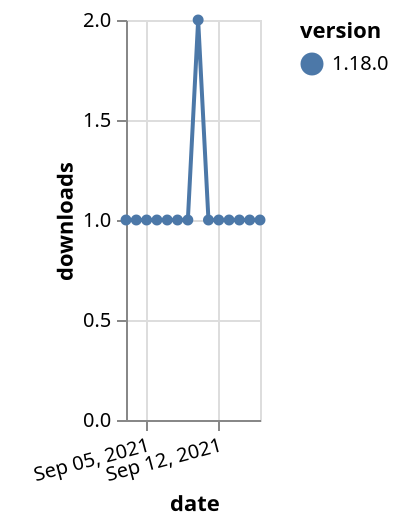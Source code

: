 {"$schema": "https://vega.github.io/schema/vega-lite/v5.json", "description": "A simple bar chart with embedded data.", "data": {"values": [{"date": "2021-09-03", "total": 214, "delta": 1, "version": "1.18.0"}, {"date": "2021-09-04", "total": 215, "delta": 1, "version": "1.18.0"}, {"date": "2021-09-05", "total": 216, "delta": 1, "version": "1.18.0"}, {"date": "2021-09-06", "total": 217, "delta": 1, "version": "1.18.0"}, {"date": "2021-09-07", "total": 218, "delta": 1, "version": "1.18.0"}, {"date": "2021-09-08", "total": 219, "delta": 1, "version": "1.18.0"}, {"date": "2021-09-09", "total": 220, "delta": 1, "version": "1.18.0"}, {"date": "2021-09-10", "total": 222, "delta": 2, "version": "1.18.0"}, {"date": "2021-09-11", "total": 223, "delta": 1, "version": "1.18.0"}, {"date": "2021-09-12", "total": 224, "delta": 1, "version": "1.18.0"}, {"date": "2021-09-13", "total": 225, "delta": 1, "version": "1.18.0"}, {"date": "2021-09-14", "total": 226, "delta": 1, "version": "1.18.0"}, {"date": "2021-09-15", "total": 227, "delta": 1, "version": "1.18.0"}, {"date": "2021-09-16", "total": 228, "delta": 1, "version": "1.18.0"}]}, "width": "container", "mark": {"type": "line", "point": {"filled": true}}, "encoding": {"x": {"field": "date", "type": "temporal", "timeUnit": "yearmonthdate", "title": "date", "axis": {"labelAngle": -15}}, "y": {"field": "delta", "type": "quantitative", "title": "downloads"}, "color": {"field": "version", "type": "nominal"}, "tooltip": {"field": "delta"}}}